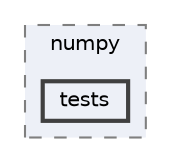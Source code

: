 digraph "/home/jam/Research/IRES-2025/dev/src/llm-scripts/testing/hypothesis-testing/hyp-env/lib/python3.12/site-packages/numpy/tests"
{
 // LATEX_PDF_SIZE
  bgcolor="transparent";
  edge [fontname=Helvetica,fontsize=10,labelfontname=Helvetica,labelfontsize=10];
  node [fontname=Helvetica,fontsize=10,shape=box,height=0.2,width=0.4];
  compound=true
  subgraph clusterdir_2c642f87bc556e878af6fc431ed0cc78 {
    graph [ bgcolor="#edf0f7", pencolor="grey50", label="numpy", fontname=Helvetica,fontsize=10 style="filled,dashed", URL="dir_2c642f87bc556e878af6fc431ed0cc78.html",tooltip=""]
  dir_e8876ec63f4d08ccbf1dafce559a7f85 [label="tests", fillcolor="#edf0f7", color="grey25", style="filled,bold", URL="dir_e8876ec63f4d08ccbf1dafce559a7f85.html",tooltip=""];
  }
}
